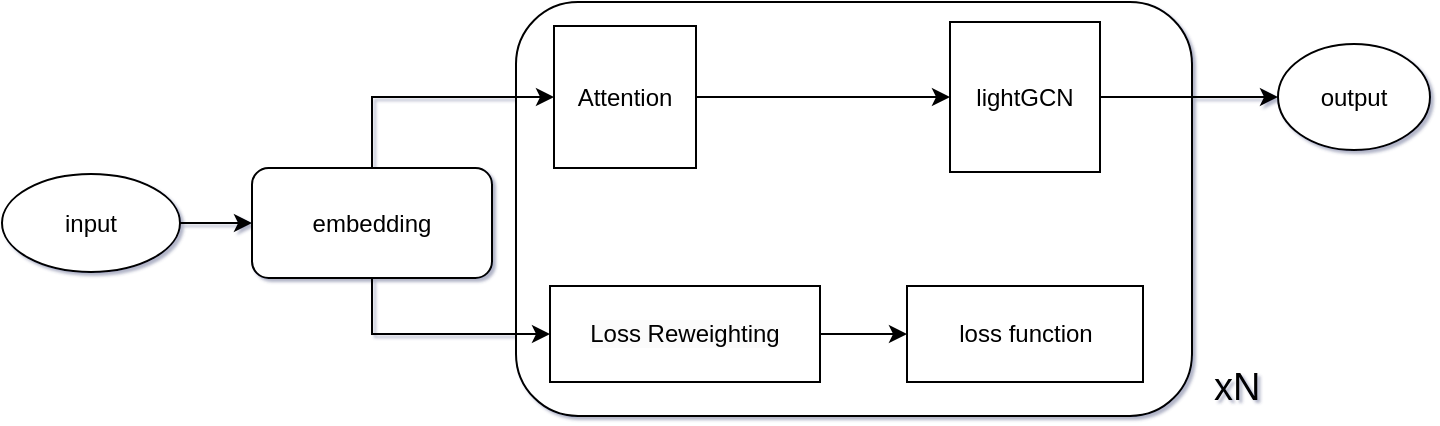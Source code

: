 <mxfile version="24.7.12">
  <diagram id="IAWx1fr4JjzV1SWlqMux" name="Page-1">
    <mxGraphModel dx="862" dy="586" grid="0" gridSize="10" guides="1" tooltips="1" connect="1" arrows="1" fold="1" page="1" pageScale="1" pageWidth="827" pageHeight="1169" math="0" shadow="1">
      <root>
        <mxCell id="0" />
        <mxCell id="1" parent="0" />
        <mxCell id="3rqfHdYUTt_nPbZwnO4Y-15" value="" style="rounded=1;whiteSpace=wrap;html=1;" vertex="1" parent="1">
          <mxGeometry x="308" y="55" width="338" height="207" as="geometry" />
        </mxCell>
        <mxCell id="3rqfHdYUTt_nPbZwnO4Y-23" style="edgeStyle=orthogonalEdgeStyle;rounded=0;orthogonalLoop=1;jettySize=auto;html=1;exitX=1;exitY=0.5;exitDx=0;exitDy=0;entryX=0;entryY=0.5;entryDx=0;entryDy=0;" edge="1" parent="1" source="3rqfHdYUTt_nPbZwnO4Y-1" target="3rqfHdYUTt_nPbZwnO4Y-24">
          <mxGeometry relative="1" as="geometry">
            <mxPoint x="678.285" y="103" as="targetPoint" />
          </mxGeometry>
        </mxCell>
        <mxCell id="3rqfHdYUTt_nPbZwnO4Y-1" value="lightGCN" style="whiteSpace=wrap;html=1;aspect=fixed;" vertex="1" parent="1">
          <mxGeometry x="525" y="65" width="75" height="75" as="geometry" />
        </mxCell>
        <mxCell id="3rqfHdYUTt_nPbZwnO4Y-10" value="" style="edgeStyle=orthogonalEdgeStyle;rounded=0;orthogonalLoop=1;jettySize=auto;html=1;" edge="1" parent="1" source="3rqfHdYUTt_nPbZwnO4Y-2" target="3rqfHdYUTt_nPbZwnO4Y-1">
          <mxGeometry relative="1" as="geometry" />
        </mxCell>
        <mxCell id="3rqfHdYUTt_nPbZwnO4Y-2" value="Attention" style="whiteSpace=wrap;html=1;aspect=fixed;" vertex="1" parent="1">
          <mxGeometry x="327" y="67" width="71" height="71" as="geometry" />
        </mxCell>
        <mxCell id="3rqfHdYUTt_nPbZwnO4Y-5" value="loss function" style="rounded=0;whiteSpace=wrap;html=1;" vertex="1" parent="1">
          <mxGeometry x="503.5" y="197" width="118" height="48" as="geometry" />
        </mxCell>
        <mxCell id="3rqfHdYUTt_nPbZwnO4Y-18" style="edgeStyle=orthogonalEdgeStyle;rounded=0;orthogonalLoop=1;jettySize=auto;html=1;exitX=0.5;exitY=0;exitDx=0;exitDy=0;entryX=0;entryY=0.5;entryDx=0;entryDy=0;" edge="1" parent="1" source="3rqfHdYUTt_nPbZwnO4Y-6" target="3rqfHdYUTt_nPbZwnO4Y-2">
          <mxGeometry relative="1" as="geometry" />
        </mxCell>
        <mxCell id="3rqfHdYUTt_nPbZwnO4Y-21" style="edgeStyle=orthogonalEdgeStyle;rounded=0;orthogonalLoop=1;jettySize=auto;html=1;exitX=0.5;exitY=1;exitDx=0;exitDy=0;entryX=0;entryY=0.5;entryDx=0;entryDy=0;" edge="1" parent="1" source="3rqfHdYUTt_nPbZwnO4Y-6" target="3rqfHdYUTt_nPbZwnO4Y-7">
          <mxGeometry relative="1" as="geometry" />
        </mxCell>
        <mxCell id="3rqfHdYUTt_nPbZwnO4Y-6" value="embedding" style="rounded=1;whiteSpace=wrap;html=1;" vertex="1" parent="1">
          <mxGeometry x="176" y="138" width="120" height="55" as="geometry" />
        </mxCell>
        <mxCell id="3rqfHdYUTt_nPbZwnO4Y-22" style="edgeStyle=orthogonalEdgeStyle;rounded=0;orthogonalLoop=1;jettySize=auto;html=1;exitX=1;exitY=0.5;exitDx=0;exitDy=0;entryX=0;entryY=0.5;entryDx=0;entryDy=0;" edge="1" parent="1" source="3rqfHdYUTt_nPbZwnO4Y-7" target="3rqfHdYUTt_nPbZwnO4Y-5">
          <mxGeometry relative="1" as="geometry" />
        </mxCell>
        <mxCell id="3rqfHdYUTt_nPbZwnO4Y-7" value="&lt;span style=&quot;color: rgb(0, 0, 0); font-family: Helvetica; font-size: 12px; font-style: normal; font-variant-ligatures: normal; font-variant-caps: normal; font-weight: 400; letter-spacing: normal; orphans: 2; text-align: center; text-indent: 0px; text-transform: none; widows: 2; word-spacing: 0px; -webkit-text-stroke-width: 0px; white-space: normal; background-color: rgb(251, 251, 251); text-decoration-thickness: initial; text-decoration-style: initial; text-decoration-color: initial; display: inline !important; float: none;&quot;&gt;Loss Reweighting&lt;/span&gt;" style="rounded=0;whiteSpace=wrap;html=1;" vertex="1" parent="1">
          <mxGeometry x="325" y="197" width="135" height="48" as="geometry" />
        </mxCell>
        <mxCell id="3rqfHdYUTt_nPbZwnO4Y-20" value="" style="edgeStyle=orthogonalEdgeStyle;rounded=0;orthogonalLoop=1;jettySize=auto;html=1;" edge="1" parent="1" source="3rqfHdYUTt_nPbZwnO4Y-13" target="3rqfHdYUTt_nPbZwnO4Y-6">
          <mxGeometry relative="1" as="geometry" />
        </mxCell>
        <mxCell id="3rqfHdYUTt_nPbZwnO4Y-13" value="input" style="ellipse;whiteSpace=wrap;html=1;" vertex="1" parent="1">
          <mxGeometry x="51" y="141" width="89" height="49" as="geometry" />
        </mxCell>
        <mxCell id="3rqfHdYUTt_nPbZwnO4Y-16" value="xN" style="text;whiteSpace=wrap;spacing=4;fontSize=19;" vertex="1" parent="1">
          <mxGeometry x="653" y="228" width="53" height="31" as="geometry" />
        </mxCell>
        <mxCell id="3rqfHdYUTt_nPbZwnO4Y-24" value="output" style="ellipse;whiteSpace=wrap;html=1;" vertex="1" parent="1">
          <mxGeometry x="689" y="76" width="76" height="53" as="geometry" />
        </mxCell>
      </root>
    </mxGraphModel>
  </diagram>
</mxfile>
